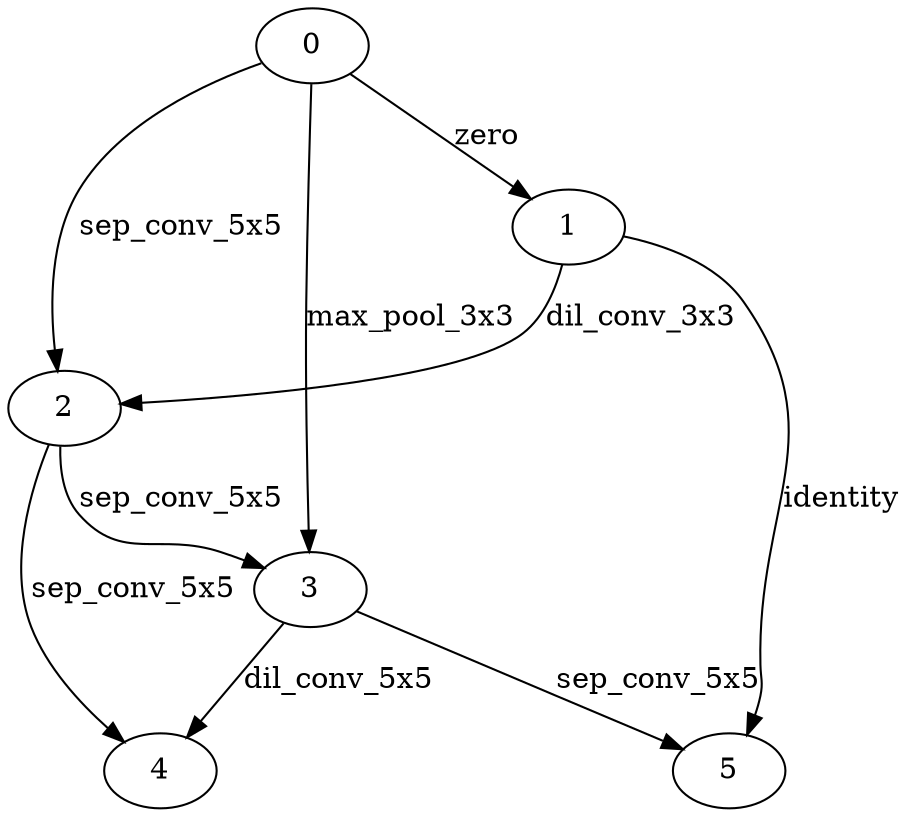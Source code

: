 digraph reduction_cell_0 {
	0 -> 1 [label=zero]
	1 -> 2 [label=dil_conv_3x3]
	0 -> 2 [label=sep_conv_5x5]
	0 -> 3 [label=max_pool_3x3]
	2 -> 3 [label=sep_conv_5x5]
	2 -> 4 [label=sep_conv_5x5]
	3 -> 4 [label=dil_conv_5x5]
	3 -> 5 [label=sep_conv_5x5]
	1 -> 5 [label=identity]
}
